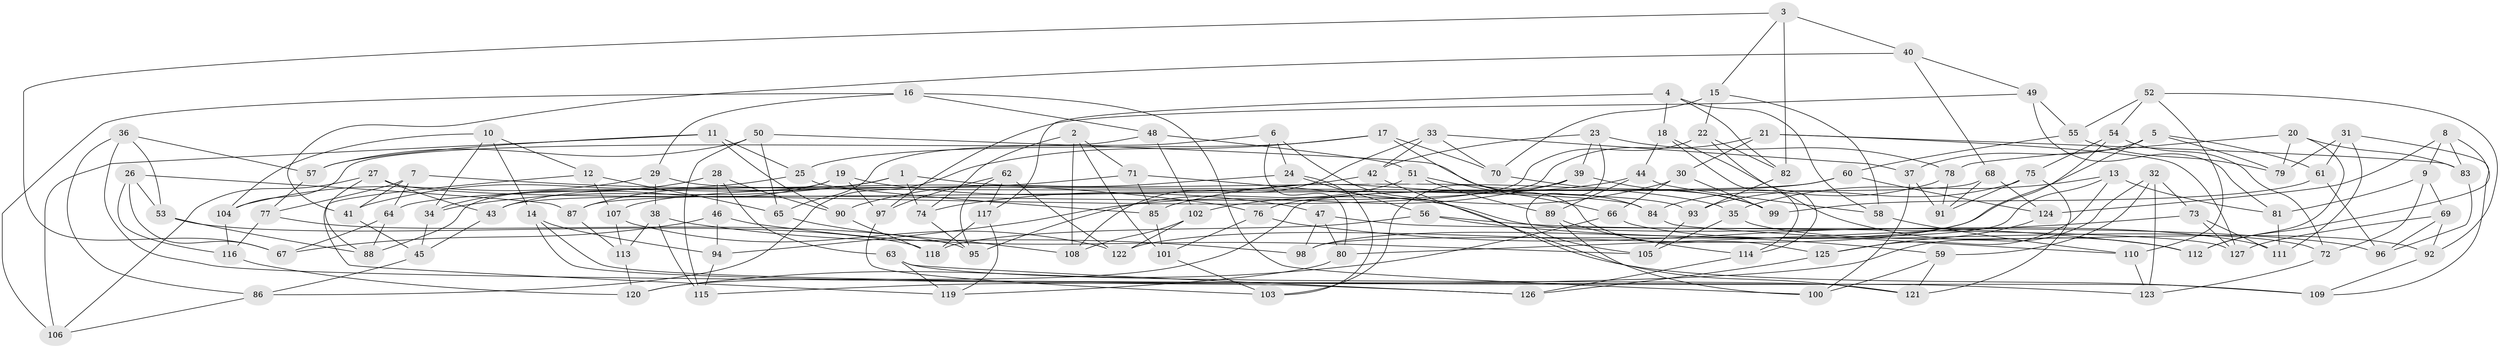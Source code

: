 // coarse degree distribution, {6: 0.6025641025641025, 4: 0.3717948717948718, 5: 0.02564102564102564}
// Generated by graph-tools (version 1.1) at 2025/42/03/06/25 10:42:20]
// undirected, 127 vertices, 254 edges
graph export_dot {
graph [start="1"]
  node [color=gray90,style=filled];
  1;
  2;
  3;
  4;
  5;
  6;
  7;
  8;
  9;
  10;
  11;
  12;
  13;
  14;
  15;
  16;
  17;
  18;
  19;
  20;
  21;
  22;
  23;
  24;
  25;
  26;
  27;
  28;
  29;
  30;
  31;
  32;
  33;
  34;
  35;
  36;
  37;
  38;
  39;
  40;
  41;
  42;
  43;
  44;
  45;
  46;
  47;
  48;
  49;
  50;
  51;
  52;
  53;
  54;
  55;
  56;
  57;
  58;
  59;
  60;
  61;
  62;
  63;
  64;
  65;
  66;
  67;
  68;
  69;
  70;
  71;
  72;
  73;
  74;
  75;
  76;
  77;
  78;
  79;
  80;
  81;
  82;
  83;
  84;
  85;
  86;
  87;
  88;
  89;
  90;
  91;
  92;
  93;
  94;
  95;
  96;
  97;
  98;
  99;
  100;
  101;
  102;
  103;
  104;
  105;
  106;
  107;
  108;
  109;
  110;
  111;
  112;
  113;
  114;
  115;
  116;
  117;
  118;
  119;
  120;
  121;
  122;
  123;
  124;
  125;
  126;
  127;
  1 -- 74;
  1 -- 35;
  1 -- 87;
  1 -- 34;
  2 -- 108;
  2 -- 71;
  2 -- 74;
  2 -- 101;
  3 -- 40;
  3 -- 67;
  3 -- 15;
  3 -- 82;
  4 -- 18;
  4 -- 58;
  4 -- 117;
  4 -- 82;
  5 -- 61;
  5 -- 79;
  5 -- 37;
  5 -- 122;
  6 -- 65;
  6 -- 109;
  6 -- 24;
  6 -- 80;
  7 -- 41;
  7 -- 76;
  7 -- 64;
  7 -- 77;
  8 -- 83;
  8 -- 124;
  8 -- 9;
  8 -- 112;
  9 -- 72;
  9 -- 81;
  9 -- 69;
  10 -- 104;
  10 -- 12;
  10 -- 14;
  10 -- 34;
  11 -- 25;
  11 -- 57;
  11 -- 90;
  11 -- 106;
  12 -- 107;
  12 -- 65;
  12 -- 119;
  13 -- 35;
  13 -- 125;
  13 -- 81;
  13 -- 98;
  14 -- 94;
  14 -- 126;
  14 -- 109;
  15 -- 70;
  15 -- 58;
  15 -- 22;
  16 -- 100;
  16 -- 48;
  16 -- 106;
  16 -- 29;
  17 -- 125;
  17 -- 70;
  17 -- 86;
  17 -- 25;
  18 -- 112;
  18 -- 114;
  18 -- 44;
  19 -- 88;
  19 -- 97;
  19 -- 47;
  19 -- 43;
  20 -- 78;
  20 -- 83;
  20 -- 112;
  20 -- 79;
  21 -- 87;
  21 -- 30;
  21 -- 83;
  21 -- 127;
  22 -- 82;
  22 -- 114;
  22 -- 43;
  23 -- 105;
  23 -- 78;
  23 -- 39;
  23 -- 42;
  24 -- 56;
  24 -- 103;
  24 -- 90;
  25 -- 41;
  25 -- 85;
  26 -- 53;
  26 -- 67;
  26 -- 116;
  26 -- 87;
  27 -- 43;
  27 -- 106;
  27 -- 93;
  27 -- 88;
  28 -- 34;
  28 -- 90;
  28 -- 63;
  28 -- 46;
  29 -- 84;
  29 -- 38;
  29 -- 104;
  30 -- 99;
  30 -- 102;
  30 -- 66;
  31 -- 111;
  31 -- 79;
  31 -- 109;
  31 -- 61;
  32 -- 59;
  32 -- 123;
  32 -- 73;
  32 -- 115;
  33 -- 70;
  33 -- 37;
  33 -- 42;
  33 -- 108;
  34 -- 45;
  35 -- 92;
  35 -- 105;
  36 -- 53;
  36 -- 57;
  36 -- 123;
  36 -- 86;
  37 -- 100;
  37 -- 91;
  38 -- 115;
  38 -- 98;
  38 -- 113;
  39 -- 103;
  39 -- 94;
  39 -- 99;
  40 -- 49;
  40 -- 41;
  40 -- 68;
  41 -- 45;
  42 -- 121;
  42 -- 74;
  43 -- 45;
  44 -- 85;
  44 -- 89;
  44 -- 58;
  45 -- 86;
  46 -- 67;
  46 -- 94;
  46 -- 105;
  47 -- 98;
  47 -- 127;
  47 -- 80;
  48 -- 104;
  48 -- 102;
  48 -- 51;
  49 -- 97;
  49 -- 81;
  49 -- 55;
  50 -- 84;
  50 -- 65;
  50 -- 115;
  50 -- 57;
  51 -- 66;
  51 -- 95;
  51 -- 89;
  52 -- 55;
  52 -- 110;
  52 -- 92;
  52 -- 54;
  53 -- 88;
  53 -- 118;
  54 -- 98;
  54 -- 72;
  54 -- 75;
  55 -- 60;
  55 -- 79;
  56 -- 59;
  56 -- 96;
  56 -- 118;
  57 -- 77;
  58 -- 110;
  59 -- 100;
  59 -- 121;
  60 -- 124;
  60 -- 76;
  60 -- 64;
  61 -- 96;
  61 -- 99;
  62 -- 95;
  62 -- 117;
  62 -- 122;
  62 -- 97;
  63 -- 121;
  63 -- 126;
  63 -- 119;
  64 -- 88;
  64 -- 67;
  65 -- 108;
  66 -- 120;
  66 -- 72;
  68 -- 91;
  68 -- 120;
  68 -- 124;
  69 -- 127;
  69 -- 96;
  69 -- 92;
  70 -- 99;
  71 -- 85;
  71 -- 107;
  71 -- 111;
  72 -- 123;
  73 -- 127;
  73 -- 80;
  73 -- 111;
  74 -- 95;
  75 -- 121;
  75 -- 93;
  75 -- 91;
  76 -- 112;
  76 -- 101;
  77 -- 116;
  77 -- 95;
  78 -- 84;
  78 -- 91;
  80 -- 119;
  81 -- 111;
  82 -- 93;
  83 -- 96;
  84 -- 110;
  85 -- 101;
  86 -- 106;
  87 -- 113;
  89 -- 114;
  89 -- 100;
  90 -- 118;
  92 -- 109;
  93 -- 105;
  94 -- 115;
  97 -- 103;
  101 -- 103;
  102 -- 122;
  102 -- 108;
  104 -- 116;
  107 -- 122;
  107 -- 113;
  110 -- 123;
  113 -- 120;
  114 -- 126;
  116 -- 120;
  117 -- 118;
  117 -- 119;
  124 -- 125;
  125 -- 126;
}
